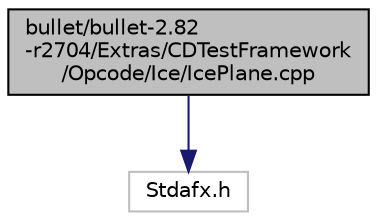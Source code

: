 digraph "bullet/bullet-2.82-r2704/Extras/CDTestFramework/Opcode/Ice/IcePlane.cpp"
{
  edge [fontname="Helvetica",fontsize="10",labelfontname="Helvetica",labelfontsize="10"];
  node [fontname="Helvetica",fontsize="10",shape=record];
  Node1 [label="bullet/bullet-2.82\l-r2704/Extras/CDTestFramework\l/Opcode/Ice/IcePlane.cpp",height=0.2,width=0.4,color="black", fillcolor="grey75", style="filled", fontcolor="black"];
  Node1 -> Node2 [color="midnightblue",fontsize="10",style="solid",fontname="Helvetica"];
  Node2 [label="Stdafx.h",height=0.2,width=0.4,color="grey75", fillcolor="white", style="filled"];
}
